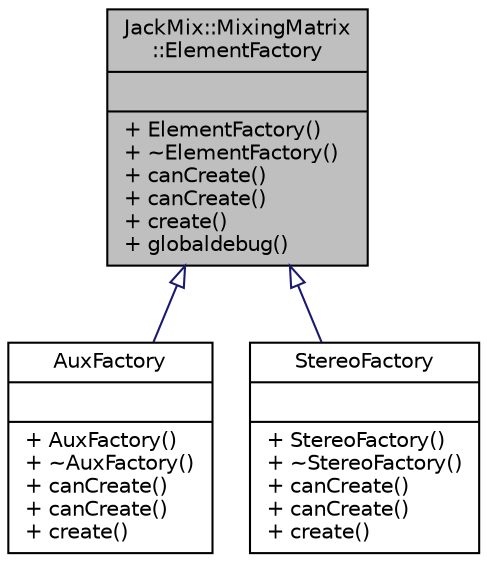 digraph "JackMix::MixingMatrix::ElementFactory"
{
 // LATEX_PDF_SIZE
  edge [fontname="Helvetica",fontsize="10",labelfontname="Helvetica",labelfontsize="10"];
  node [fontname="Helvetica",fontsize="10",shape=record];
  Node1 [label="{JackMix::MixingMatrix\l::ElementFactory\n||+ ElementFactory()\l+ ~ElementFactory()\l+ canCreate()\l+ canCreate()\l+ create()\l+ globaldebug()\l}",height=0.2,width=0.4,color="black", fillcolor="grey75", style="filled", fontcolor="black",tooltip=" "];
  Node1 -> Node2 [dir="back",color="midnightblue",fontsize="10",style="solid",arrowtail="onormal",fontname="Helvetica"];
  Node2 [label="{AuxFactory\n||+ AuxFactory()\l+ ~AuxFactory()\l+ canCreate()\l+ canCreate()\l+ create()\l}",height=0.2,width=0.4,color="black", fillcolor="white", style="filled",URL="$class_aux_factory.html",tooltip="The Factory for creating this things..."];
  Node1 -> Node3 [dir="back",color="midnightblue",fontsize="10",style="solid",arrowtail="onormal",fontname="Helvetica"];
  Node3 [label="{StereoFactory\n||+ StereoFactory()\l+ ~StereoFactory()\l+ canCreate()\l+ canCreate()\l+ create()\l}",height=0.2,width=0.4,color="black", fillcolor="white", style="filled",URL="$class_stereo_factory.html",tooltip="The Factory for creating this things..."];
}

